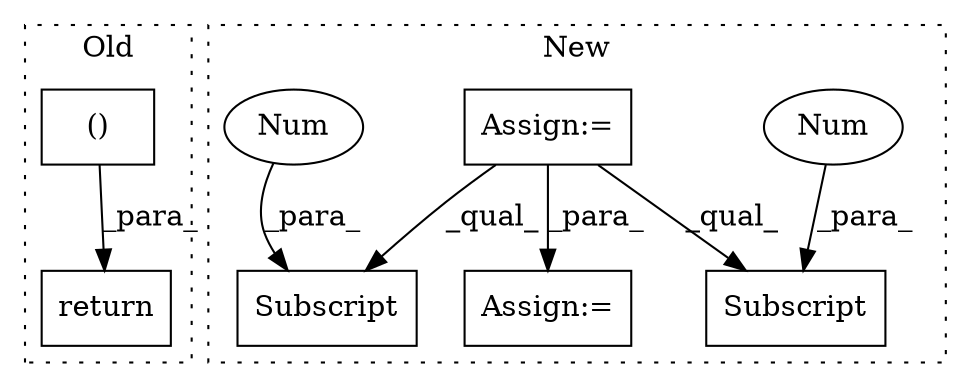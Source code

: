 digraph G {
subgraph cluster0 {
1 [label="()" a="54" s="55308" l="0" shape="box"];
4 [label="return" a="93" s="55297" l="7" shape="box"];
label = "Old";
style="dotted";
}
subgraph cluster1 {
2 [label="Subscript" a="63" s="45913,0" l="6,0" shape="box"];
3 [label="Num" a="76" s="45917" l="1" shape="ellipse"];
5 [label="Assign:=" a="68" s="45635" l="3" shape="box"];
6 [label="Assign:=" a="68" s="46952" l="3" shape="box"];
7 [label="Subscript" a="63" s="45871,0" l="6,0" shape="box"];
8 [label="Num" a="76" s="45875" l="1" shape="ellipse"];
label = "New";
style="dotted";
}
1 -> 4 [label="_para_"];
3 -> 2 [label="_para_"];
5 -> 7 [label="_qual_"];
5 -> 2 [label="_qual_"];
5 -> 6 [label="_para_"];
8 -> 7 [label="_para_"];
}